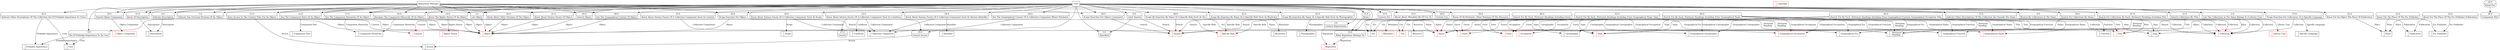 digraph dfd2{ 
node[shape=record]
200 [label="<f0>  |<f1> Dam " ];
201 [label="<f0>  |<f1> Object " color=red];
202 [label="<f0>  |<f1> Library Unit " color=red];
203 [label="<f0>  |<f1> Collection " color=red];
204 [label="<f0>  |<f1> Repository " color=red];
205 [label="<f0>  |<f1> Search " color=red];
206 [label="<f0>  |<f1> Description " ];
207 [label="<f0>  |<f1> Probable Importance " ];
208 [label="<f0>  |<f1> User " ];
209 [label="<f0>  |<f1> Access " ];
210 [label="<f0>  |<f1> Rights Status " color=red];
211 [label="<f0>  |<f1> Use " color=red];
212 [label="<f0>  |<f1> Metadata " color=red];
213 [label="<f0>  |<f1> Component Hierarchy " ];
214 [label="<f0>  |<f1> Object Component " color=red];
215 [label="<f0>  |<f1> Title " color=red];
216 [label="<f0>  |<f1> Publication " ];
217 [label="<f0>  |<f1> Place " ];
218 [label="<f0>  |<f1> Etc Publisher " ];
219 [label="<f0>  |<f1> Collection Component " ];
220 [label="<f0>  |<f1> Scope " ];
221 [label="<f0>  |<f1> Condition " ];
222 [label="<f0>  |<f1> Identifier " ];
223 [label="<f0>  |<f1> Etc " ];
224 [label="<f0>  |<f1> Content " color=red];
225 [label="<f0>  |<f1> Specific Language " ];
226 [label="<f0>  |<f1> Name " color=red];
227 [label="<f0>  |<f1> Specific Role " color=red];
228 [label="<f0>  |<f1> Photographer " ];
229 [label="<f0>  |<f1> Illustrator " ];
230 [label="<f0>  |<f1> Geographical Etc " ];
231 [label="<f0>  |<f1> Topic " color=red];
232 [label="<f0>  |<f1> Form " color=red];
233 [label="<f0>  |<f1> , Pertinent\nHeading " ];
234 [label="<f0>  |<f1> Genre " color=red];
235 [label="<f0>  |<f1> Geographical Function " ];
236 [label="<f0>  |<f1> Function " ];
237 [label="<f0>  |<f1> Geographical Name " color=red];
238 [label="<f0>  |<f1> Occupation " color=red];
239 [label="<f0>  |<f1> Geographical Cartographic " ];
240 [label="<f0>  |<f1> Cartographic " ];
241 [label="<f0>  |<f1> Geographical Occupation " color=red];
242 [label="<f0>  |<f1> Resource " ];
243 [label="<f0>  |<f1> Copyright " color=red];
244 [label="<f0>  |<f1> Component Part " ];
245 [label="User" shape=box];
246 [label="Repository Manager" shape=box];
247 [label="{<f0> 1.0|<f1> List Object }" shape=Mrecord];
248 [label="{<f0> 2.0|<f1> List The Collections In The Dams Belong To A Library Unit }" shape=Mrecord];
249 [label="{<f0> 3.0|<f1> Contact Repositories }" shape=Mrecord];
250 [label="{<f0> 4.0|<f1> Browse By Collections In The Dams }" shape=Mrecord];
251 [label="{<f0> 5.0|<f1> Specified }" shape=Mrecord];
252 [label="{<f0> 6.0|<f1> Limit Search }" shape=Mrecord];
253 [label="{<f0> 7.0|<f1> Indicate Any External Versions Of An Object }" shape=Mrecord];
254 [label="{<f0> 8.0|<f1> Be Of Probable Importance To An User }" shape=Mrecord];
255 [label="{<f0> 9.0|<f1> Indicate Description }" shape=Mrecord];
256 [label="{<f0> 10.0|<f1> What Repository Belongs To }" shape=Mrecord];
257 [label="{<f0> 11.0|<f1> Know }" shape=Mrecord];
258 [label="{<f0> 12.0|<f1> See The Component Parts Of An Object }" shape=Mrecord];
259 [label="{<f0> 13.0|<f1> Have Access To The Content Files For An Object }" shape=Mrecord];
260 [label="{<f0> 14.0|<f1> Know The Rights Status Of An Object }" shape=Mrecord];
261 [label="{<f0> 15.0|<f1> Know About Metadata Be Of Use To }" shape=Mrecord];
262 [label="{<f0> 16.0|<f1> Know About Other Versions Of The Object }" shape=Mrecord];
263 [label="{<f0> 17.0|<f1> See The Component Hierarchy Of An Object }" shape=Mrecord];
264 [label="{<f0> 18.0|<f1> Navigate The Component Hierarchy Of An Object }" shape=Mrecord];
265 [label="{<f0> 19.0|<f1> Search Object Component }" shape=Mrecord];
266 [label="{<f0> 20.0|<f1> Search Object }" shape=Mrecord];
267 [label="{<f0> 21.0|<f1> Search Collections By Title }" shape=Mrecord];
268 [label="{<f0> 22.0|<f1> Know For An Object The Place Of Publication }" shape=Mrecord];
269 [label="{<f0> 23.0|<f1> Know For The Place Of The Etc Publisher }" shape=Mrecord];
270 [label="{<f0> 24.0|<f1> Know For }" shape=Mrecord];
271 [label="{<f0> 25.0|<f1> Know For The Place Of The Etc Publisher Publication }" shape=Mrecord];
272 [label="{<f0> 26.0|<f1> Component Part }" shape=Mrecord];
273 [label="{<f0> 27.0|<f1> Govern }" shape=Mrecord];
274 [label="{<f0> 28.0|<f1> Govern Use }" shape=Mrecord];
275 [label="{<f0> 29.0|<f1> Govern Access }" shape=Mrecord];
276 [label="{<f0> 30.0|<f1> Know About Various Facets Of A Collection Component Such As Scope }" shape=Mrecord];
277 [label="{<f0> 31.0|<f1> Know About Various Facets Of Object }" shape=Mrecord];
278 [label="{<f0> 32.0|<f1> Know About Various Facets Of A Collection Component Such As Condition }" shape=Mrecord];
279 [label="{<f0> 33.0|<f1> Govern Etc }" shape=Mrecord];
280 [label="{<f0> 34.0|<f1> Know About Various Facets Of A Collection Component Such As Various Identifier }" shape=Mrecord];
281 [label="{<f0> 35.0|<f1> Know About Various Facets Of A Collection Component Such As Content }" shape=Mrecord];
282 [label="{<f0> 36.0|<f1> Scope Searches For Object }" shape=Mrecord];
283 [label="{<f0> 37.0|<f1> Scope Searches For Collections To A Specific Language }" shape=Mrecord];
284 [label="{<f0> 38.0|<f1> Scope Searches For Object Component }" shape=Mrecord];
285 [label="{<f0> 39.0|<f1> Search For Collections By Name }" shape=Mrecord];
286 [label="{<f0> 40.0|<f1> Scope By Searches By Name To A Specific Role Such As Etc }" shape=Mrecord];
287 [label="{<f0> 41.0|<f1> Scope By Searches By Name To A Specific Role Such As Photographer }" shape=Mrecord];
288 [label="{<f0> 42.0|<f1> Scope By Searches By Name To A Specific Role Such As Illustrator }" shape=Mrecord];
289 [label="{<f0> 43.0|<f1> Search For By Such, Pertinent Headings Including Form Geographical Name Topic }" shape=Mrecord];
290 [label="{<f0> 44.0|<f1> Search For By Such, Pertinent Headings Including Form Geographical Name }" shape=Mrecord];
291 [label="{<f0> 45.0|<f1> Search For By Such, Pertinent Headings Including Form Geographical Function Geographical Occupation Title }" shape=Mrecord];
292 [label="{<f0> 46.0|<f1> Search For By Such, Pertinent Headings Including Genre }" shape=Mrecord];
293 [label="{<f0> 47.0|<f1> Search For Collections By Such, Pertinent Headings Including Title }" shape=Mrecord];
294 [label="{<f0> 48.0|<f1> See The Geographical Context Of Object }" shape=Mrecord];
295 [label="{<f0> 49.0|<f1> See The Geographical Context Of A Collection Component Where Pertinent }" shape=Mrecord];
296 [label="{<f0> 50.0|<f1> Know Of All Pertinent, Other Versions Of The Resource }" shape=Mrecord];
297 [label="{<f0> 51.0|<f1> Know Of Description }" shape=Mrecord];
298 [label="{<f0> 52.0|<f1> Indicate Other Descriptions Of The Collection Are Of Probable Importance To Users }" shape=Mrecord];
299 [label="{<f0> 53.0|<f1> Indicate Other Descriptions Of The Collection Are Outside The Dams }" shape=Mrecord];
245 -> 247
245 -> 248
245 -> 249
245 -> 250
245 -> 251
245 -> 252
245 -> 253
245 -> 255
245 -> 256
245 -> 257
245 -> 258
245 -> 259
245 -> 260
245 -> 261
245 -> 262
245 -> 263
245 -> 264
245 -> 265
245 -> 266
245 -> 267
245 -> 268
245 -> 274
245 -> 275
245 -> 276
245 -> 277
245 -> 278
245 -> 279
245 -> 280
245 -> 281
245 -> 282
245 -> 283
245 -> 284
245 -> 285
245 -> 286
245 -> 287
245 -> 288
245 -> 293
245 -> 294
245 -> 295
245 -> 296
245 -> 297
245 -> 299
246 -> 247
246 -> 250
246 -> 253
246 -> 254
246 -> 255
246 -> 258
246 -> 259
246 -> 260
246 -> 262
246 -> 263
246 -> 264
246 -> 265
246 -> 266
246 -> 277
246 -> 282
246 -> 284
246 -> 294
246 -> 297
246 -> 298
246 -> 299
247 -> 201 [label="Object"]
248 -> 203 [label="Collection"]
248 -> 200 [label="Dam"]
248 -> 202 [label="Library Unit"]
249 -> 204 [label="Repository"]
250 -> 200 [label="Dam"]
250 -> 203 [label="Collection"]
252 -> 251
252 -> 205 [label="Search"]
253 -> 254
253 -> 201 [label="Object"]
254 -> 207 [label="Probable Importance"]
254 -> 208 [label="User"]
255 -> 206 [label="Description"]
256 -> 204 [label="Repository"]
257 -> 256
258 -> 244 [label="Component Part"]
258 -> 201 [label="Object"]
259 -> 209 [label="Access"]
259 -> 201 [label="Object"]
259 -> 224 [label="Content"]
260 -> 210 [label="Rights Status"]
260 -> 201 [label="Object"]
261 -> 212 [label="Metadata"]
261 -> 211 [label="Use"]
262 -> 201 [label="Object"]
263 -> 213 [label="Component Hierarchy"]
263 -> 201 [label="Object"]
264 -> 201 [label="Object"]
264 -> 213 [label="Component Hierarchy"]
266 -> 201 [label="Object"]
267 -> 215 [label="Title"]
267 -> 203 [label="Collection"]
268 -> 201 [label="Object"]
268 -> 216 [label="Publication"]
268 -> 217 [label="Place"]
269 -> 218 [label="Etc Publisher"]
269 -> 217 [label="Place"]
270 -> 272
271 -> 218 [label="Etc Publisher"]
271 -> 216 [label="Publication"]
271 -> 217 [label="Place"]
274 -> 211 [label="Use"]
275 -> 209 [label="Access"]
276 -> 219 [label="Collection Component"]
276 -> 220 [label="Scope"]
277 -> 201 [label="Object"]
278 -> 273
278 -> 275
278 -> 219 [label="Collection Component"]
278 -> 221 [label="Condition"]
279 -> 223 [label="Etc"]
280 -> 222 [label="Identifier"]
280 -> 219 [label="Collection Component"]
281 -> 224 [label="Content"]
281 -> 219 [label="Collection Component"]
282 -> 201 [label="Object"]
282 -> 205 [label="Search"]
283 -> 203 [label="Collection"]
283 -> 205 [label="Search"]
283 -> 225 [label="Specific Language"]
284 -> 205 [label="Search"]
285 -> 203 [label="Collection"]
285 -> 226 [label="Name"]
286 -> 223 [label="Etc"]
286 -> 227 [label="Specific Role"]
286 -> 205 [label="Search"]
286 -> 226 [label="Name"]
287 -> 228 [label="Photographer"]
287 -> 227 [label="Specific Role"]
287 -> 205 [label="Search"]
287 -> 226 [label="Name"]
288 -> 227 [label="Specific Role"]
288 -> 229 [label="Illustrator"]
288 -> 205 [label="Search"]
288 -> 226 [label="Name"]
289 -> 234 [label="Genre"]
289 -> 238 [label="Occupation"]
289 -> 230 [label="Geographical Etc"]
289 -> 232 [label="Form"]
289 -> 231 [label="Topic"]
289 -> 233 [label=", Pertinent\nHeading"]
289 -> 235 [label="Geographical Function"]
289 -> 237 [label="Geographical Name"]
289 -> 239 [label="Geographical Cartographic"]
289 -> 240 [label="Cartographic"]
289 -> 241 [label="Geographical Occupation"]
289 -> 215 [label="Title"]
289 -> 223 [label="Etc"]
289 -> 226 [label="Name"]
290 -> 232 [label="Form"]
290 -> 233 [label=", Pertinent\nHeading"]
290 -> 230 [label="Geographical Etc"]
290 -> 231 [label="Topic"]
290 -> 235 [label="Geographical Function"]
290 -> 234 [label="Genre"]
290 -> 237 [label="Geographical Name"]
290 -> 238 [label="Occupation"]
290 -> 239 [label="Geographical Cartographic"]
290 -> 240 [label="Cartographic"]
290 -> 241 [label="Geographical Occupation"]
290 -> 215 [label="Title"]
290 -> 223 [label="Etc"]
290 -> 226 [label="Name"]
291 -> 237 [label="Geographical Name"]
291 -> 230 [label="Geographical Etc"]
291 -> 232 [label="Form"]
291 -> 235 [label="Geographical Function"]
291 -> 231 [label="Topic"]
291 -> 233 [label=", Pertinent\nHeading"]
291 -> 239 [label="Geographical Cartographic"]
291 -> 241 [label="Geographical Occupation"]
291 -> 215 [label="Title"]
292 -> 234 [label="Genre"]
292 -> 231 [label="Topic"]
292 -> 233 [label=", Pertinent\nHeading"]
292 -> 232 [label="Form"]
293 -> 203 [label="Collection"]
293 -> 233 [label=", Pertinent\nHeading"]
293 -> 215 [label="Title"]
294 -> 201 [label="Object"]
295 -> 219 [label="Collection Component"]
296 -> 242 [label="Resource"]
297 -> 206 [label="Description"]
298 -> 207 [label="Probable Importance"]
298 -> 208 [label="User"]
298 -> 203 [label="Collection"]
299 -> 200 [label="Dam"]
299 -> 203 [label="Collection"]
265 -> 214 [label="Object Component"]
291 -> 236 [label="Function"]
}